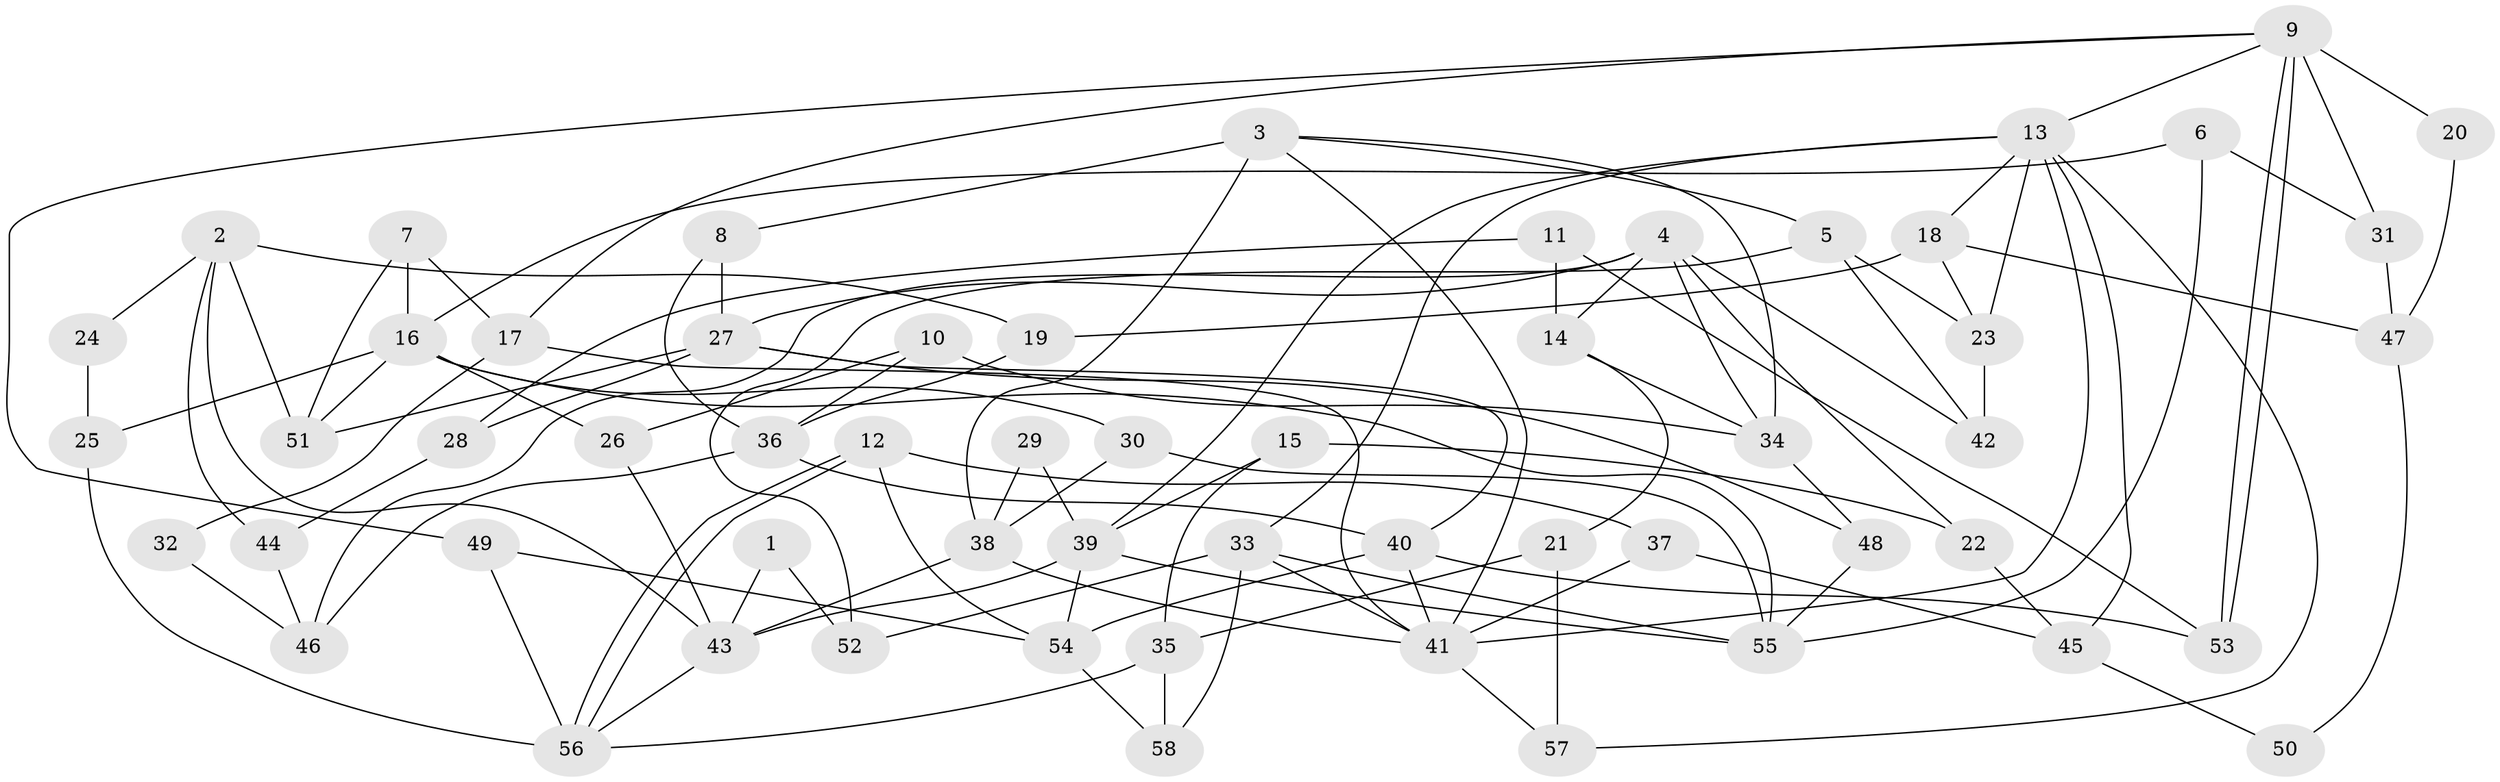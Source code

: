 // Generated by graph-tools (version 1.1) at 2025/36/03/09/25 02:36:13]
// undirected, 58 vertices, 116 edges
graph export_dot {
graph [start="1"]
  node [color=gray90,style=filled];
  1;
  2;
  3;
  4;
  5;
  6;
  7;
  8;
  9;
  10;
  11;
  12;
  13;
  14;
  15;
  16;
  17;
  18;
  19;
  20;
  21;
  22;
  23;
  24;
  25;
  26;
  27;
  28;
  29;
  30;
  31;
  32;
  33;
  34;
  35;
  36;
  37;
  38;
  39;
  40;
  41;
  42;
  43;
  44;
  45;
  46;
  47;
  48;
  49;
  50;
  51;
  52;
  53;
  54;
  55;
  56;
  57;
  58;
  1 -- 43;
  1 -- 52;
  2 -- 51;
  2 -- 43;
  2 -- 19;
  2 -- 24;
  2 -- 44;
  3 -- 38;
  3 -- 41;
  3 -- 5;
  3 -- 8;
  3 -- 34;
  4 -- 27;
  4 -- 46;
  4 -- 14;
  4 -- 22;
  4 -- 34;
  4 -- 42;
  5 -- 42;
  5 -- 23;
  5 -- 52;
  6 -- 55;
  6 -- 16;
  6 -- 31;
  7 -- 16;
  7 -- 17;
  7 -- 51;
  8 -- 36;
  8 -- 27;
  9 -- 13;
  9 -- 53;
  9 -- 53;
  9 -- 17;
  9 -- 20;
  9 -- 31;
  9 -- 49;
  10 -- 26;
  10 -- 34;
  10 -- 36;
  11 -- 53;
  11 -- 14;
  11 -- 28;
  12 -- 54;
  12 -- 56;
  12 -- 56;
  12 -- 37;
  13 -- 45;
  13 -- 39;
  13 -- 18;
  13 -- 23;
  13 -- 33;
  13 -- 41;
  13 -- 57;
  14 -- 34;
  14 -- 21;
  15 -- 35;
  15 -- 39;
  15 -- 22;
  16 -- 55;
  16 -- 51;
  16 -- 25;
  16 -- 26;
  16 -- 30;
  17 -- 41;
  17 -- 32;
  18 -- 23;
  18 -- 19;
  18 -- 47;
  19 -- 36;
  20 -- 47;
  21 -- 57;
  21 -- 35;
  22 -- 45;
  23 -- 42;
  24 -- 25;
  25 -- 56;
  26 -- 43;
  27 -- 40;
  27 -- 28;
  27 -- 48;
  27 -- 51;
  28 -- 44;
  29 -- 39;
  29 -- 38;
  30 -- 55;
  30 -- 38;
  31 -- 47;
  32 -- 46;
  33 -- 55;
  33 -- 41;
  33 -- 52;
  33 -- 58;
  34 -- 48;
  35 -- 56;
  35 -- 58;
  36 -- 40;
  36 -- 46;
  37 -- 41;
  37 -- 45;
  38 -- 41;
  38 -- 43;
  39 -- 54;
  39 -- 43;
  39 -- 55;
  40 -- 41;
  40 -- 53;
  40 -- 54;
  41 -- 57;
  43 -- 56;
  44 -- 46;
  45 -- 50;
  47 -- 50;
  48 -- 55;
  49 -- 54;
  49 -- 56;
  54 -- 58;
}

